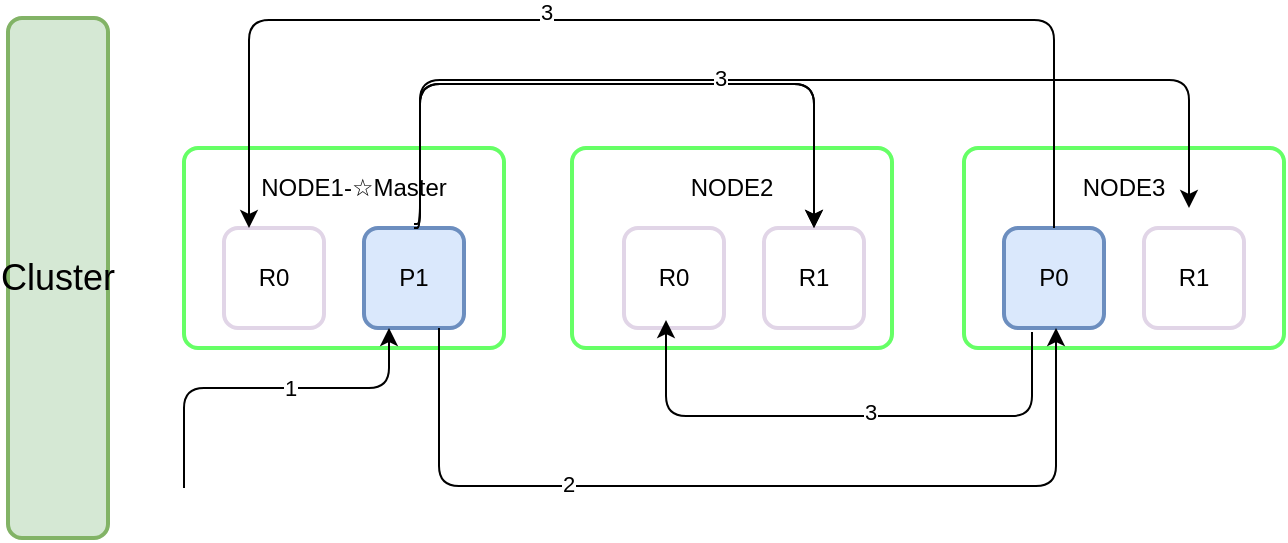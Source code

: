 <mxfile version="14.7.6" type="github">
  <diagram id="QjUY8rd6lTutOXnf1ftp" name="Page-1">
    <mxGraphModel dx="1038" dy="580" grid="0" gridSize="10" guides="1" tooltips="1" connect="1" arrows="1" fold="1" page="1" pageScale="1" pageWidth="827" pageHeight="1169" math="0" shadow="0">
      <root>
        <mxCell id="0" />
        <mxCell id="1" parent="0" />
        <mxCell id="_9kBscbex0TnuzICBj4Y-4" value="&lt;font style=&quot;font-size: 18px&quot;&gt;Cluster&lt;/font&gt;" style="rounded=1;whiteSpace=wrap;html=1;absoluteArcSize=1;arcSize=14;strokeWidth=2;fillColor=#d5e8d4;strokeColor=#82b366;" parent="1" vertex="1">
          <mxGeometry x="94" y="120" width="50" height="260" as="geometry" />
        </mxCell>
        <mxCell id="_9kBscbex0TnuzICBj4Y-5" value="" style="rounded=1;whiteSpace=wrap;html=1;absoluteArcSize=1;arcSize=14;strokeWidth=2;strokeColor=#66FF66;" parent="1" vertex="1">
          <mxGeometry x="182" y="185" width="160" height="100" as="geometry" />
        </mxCell>
        <mxCell id="_9kBscbex0TnuzICBj4Y-8" value="R0" style="rounded=1;whiteSpace=wrap;html=1;absoluteArcSize=1;arcSize=14;strokeWidth=2;strokeColor=#E1D5E7;" parent="1" vertex="1">
          <mxGeometry x="202" y="225" width="50" height="50" as="geometry" />
        </mxCell>
        <mxCell id="_9kBscbex0TnuzICBj4Y-9" value="" style="rounded=1;whiteSpace=wrap;html=1;absoluteArcSize=1;arcSize=14;strokeWidth=2;strokeColor=#66FF66;" parent="1" vertex="1">
          <mxGeometry x="376" y="185" width="160" height="100" as="geometry" />
        </mxCell>
        <mxCell id="_9kBscbex0TnuzICBj4Y-10" value="" style="rounded=1;whiteSpace=wrap;html=1;absoluteArcSize=1;arcSize=14;strokeWidth=2;strokeColor=#66FF66;" parent="1" vertex="1">
          <mxGeometry x="572" y="185" width="160" height="100" as="geometry" />
        </mxCell>
        <mxCell id="_9kBscbex0TnuzICBj4Y-12" value="P1" style="rounded=1;whiteSpace=wrap;html=1;absoluteArcSize=1;arcSize=14;strokeWidth=2;strokeColor=#6c8ebf;fillColor=#dae8fc;" parent="1" vertex="1">
          <mxGeometry x="272" y="225" width="50" height="50" as="geometry" />
        </mxCell>
        <mxCell id="_9kBscbex0TnuzICBj4Y-13" value="R0" style="rounded=1;whiteSpace=wrap;html=1;absoluteArcSize=1;arcSize=14;strokeWidth=2;strokeColor=#E1D5E7;" parent="1" vertex="1">
          <mxGeometry x="402" y="225" width="50" height="50" as="geometry" />
        </mxCell>
        <mxCell id="_9kBscbex0TnuzICBj4Y-14" value="R1" style="rounded=1;whiteSpace=wrap;html=1;absoluteArcSize=1;arcSize=14;strokeWidth=2;strokeColor=#E1D5E7;" parent="1" vertex="1">
          <mxGeometry x="472" y="225" width="50" height="50" as="geometry" />
        </mxCell>
        <mxCell id="_9kBscbex0TnuzICBj4Y-15" value="P0" style="rounded=1;whiteSpace=wrap;html=1;absoluteArcSize=1;arcSize=14;strokeWidth=2;strokeColor=#6c8ebf;fillColor=#dae8fc;" parent="1" vertex="1">
          <mxGeometry x="592" y="225" width="50" height="50" as="geometry" />
        </mxCell>
        <mxCell id="_9kBscbex0TnuzICBj4Y-16" value="R1" style="rounded=1;whiteSpace=wrap;html=1;absoluteArcSize=1;arcSize=14;strokeWidth=2;strokeColor=#E1D5E7;" parent="1" vertex="1">
          <mxGeometry x="662" y="225" width="50" height="50" as="geometry" />
        </mxCell>
        <mxCell id="_9kBscbex0TnuzICBj4Y-18" value="NODE1-☆Master" style="rounded=1;whiteSpace=wrap;html=1;absoluteArcSize=1;arcSize=14;strokeWidth=2;strokeColor=#FFFFFF;fillColor=none;" parent="1" vertex="1">
          <mxGeometry x="202" y="195" width="130" height="20" as="geometry" />
        </mxCell>
        <mxCell id="_9kBscbex0TnuzICBj4Y-20" value="NODE2" style="rounded=1;whiteSpace=wrap;html=1;absoluteArcSize=1;arcSize=14;strokeWidth=2;strokeColor=#FFFFFF;fillColor=none;" parent="1" vertex="1">
          <mxGeometry x="390.5" y="195" width="130" height="20" as="geometry" />
        </mxCell>
        <mxCell id="_9kBscbex0TnuzICBj4Y-21" value="NODE3" style="rounded=1;whiteSpace=wrap;html=1;absoluteArcSize=1;arcSize=14;strokeWidth=2;strokeColor=#FFFFFF;fillColor=none;" parent="1" vertex="1">
          <mxGeometry x="587" y="195" width="130" height="20" as="geometry" />
        </mxCell>
        <mxCell id="_9kBscbex0TnuzICBj4Y-26" value="1" style="edgeStyle=elbowEdgeStyle;elbow=vertical;endArrow=classic;html=1;entryX=0.25;entryY=1;entryDx=0;entryDy=0;strokeWidth=1;" parent="1" target="_9kBscbex0TnuzICBj4Y-12" edge="1">
          <mxGeometry x="0.128" width="50" height="50" relative="1" as="geometry">
            <mxPoint x="182" y="355" as="sourcePoint" />
            <mxPoint x="302" y="305" as="targetPoint" />
            <Array as="points">
              <mxPoint x="218" y="305" />
              <mxPoint x="282" y="305" />
            </Array>
            <mxPoint as="offset" />
          </mxGeometry>
        </mxCell>
        <mxCell id="_9kBscbex0TnuzICBj4Y-27" value="" style="edgeStyle=elbowEdgeStyle;elbow=vertical;endArrow=classic;html=1;exitX=0.75;exitY=1;exitDx=0;exitDy=0;" parent="1" source="_9kBscbex0TnuzICBj4Y-12" edge="1">
          <mxGeometry width="50" height="50" relative="1" as="geometry">
            <mxPoint x="326" y="315" as="sourcePoint" />
            <mxPoint x="618" y="275" as="targetPoint" />
            <Array as="points">
              <mxPoint x="503" y="354" />
              <mxPoint x="631" y="275" />
              <mxPoint x="388" y="294" />
              <mxPoint x="425" y="304" />
              <mxPoint x="435" y="314" />
              <mxPoint x="442" y="325" />
              <mxPoint x="582" y="335" />
            </Array>
          </mxGeometry>
        </mxCell>
        <mxCell id="_9kBscbex0TnuzICBj4Y-28" value="2" style="edgeLabel;html=1;align=center;verticalAlign=middle;resizable=0;points=[];" parent="_9kBscbex0TnuzICBj4Y-27" vertex="1" connectable="0">
          <mxGeometry x="-0.386" y="1" relative="1" as="geometry">
            <mxPoint as="offset" />
          </mxGeometry>
        </mxCell>
        <mxCell id="l-6FSXB0op8hdJJhcK3H-1" value="" style="edgeStyle=segmentEdgeStyle;endArrow=classic;html=1;strokeWidth=1;" edge="1" parent="1">
          <mxGeometry width="50" height="50" relative="1" as="geometry">
            <mxPoint x="606" y="277" as="sourcePoint" />
            <mxPoint x="423" y="271" as="targetPoint" />
            <Array as="points">
              <mxPoint x="606" y="319" />
              <mxPoint x="423" y="319" />
            </Array>
          </mxGeometry>
        </mxCell>
        <mxCell id="l-6FSXB0op8hdJJhcK3H-8" value="3" style="edgeLabel;html=1;align=center;verticalAlign=middle;resizable=0;points=[];" vertex="1" connectable="0" parent="l-6FSXB0op8hdJJhcK3H-1">
          <mxGeometry x="-0.097" y="-2" relative="1" as="geometry">
            <mxPoint as="offset" />
          </mxGeometry>
        </mxCell>
        <mxCell id="l-6FSXB0op8hdJJhcK3H-2" value="" style="edgeStyle=segmentEdgeStyle;endArrow=classic;html=1;strokeWidth=1;exitX=0.5;exitY=0;exitDx=0;exitDy=0;entryX=0.25;entryY=0;entryDx=0;entryDy=0;" edge="1" parent="1" source="_9kBscbex0TnuzICBj4Y-15" target="_9kBscbex0TnuzICBj4Y-8">
          <mxGeometry width="50" height="50" relative="1" as="geometry">
            <mxPoint x="585" y="132" as="sourcePoint" />
            <mxPoint x="635" y="82" as="targetPoint" />
            <Array as="points">
              <mxPoint x="617" y="121" />
              <mxPoint x="215" y="121" />
            </Array>
          </mxGeometry>
        </mxCell>
        <mxCell id="l-6FSXB0op8hdJJhcK3H-10" value="3" style="edgeLabel;html=1;align=center;verticalAlign=middle;resizable=0;points=[];" vertex="1" connectable="0" parent="l-6FSXB0op8hdJJhcK3H-2">
          <mxGeometry x="0.173" y="-4" relative="1" as="geometry">
            <mxPoint as="offset" />
          </mxGeometry>
        </mxCell>
        <mxCell id="l-6FSXB0op8hdJJhcK3H-3" value="" style="edgeStyle=segmentEdgeStyle;endArrow=classic;html=1;strokeWidth=1;exitX=0.5;exitY=0;exitDx=0;exitDy=0;entryX=0.5;entryY=0;entryDx=0;entryDy=0;" edge="1" parent="1" source="_9kBscbex0TnuzICBj4Y-12" target="_9kBscbex0TnuzICBj4Y-14">
          <mxGeometry width="50" height="50" relative="1" as="geometry">
            <mxPoint x="300" y="198" as="sourcePoint" />
            <mxPoint x="350" y="148" as="targetPoint" />
            <Array as="points">
              <mxPoint x="300" y="225" />
              <mxPoint x="300" y="153" />
              <mxPoint x="497" y="153" />
            </Array>
          </mxGeometry>
        </mxCell>
        <mxCell id="l-6FSXB0op8hdJJhcK3H-4" value="" style="edgeStyle=segmentEdgeStyle;endArrow=classic;html=1;strokeWidth=1;exitX=0.5;exitY=0;exitDx=0;exitDy=0;entryX=0.5;entryY=0;entryDx=0;entryDy=0;" edge="1" parent="1" source="_9kBscbex0TnuzICBj4Y-12" target="_9kBscbex0TnuzICBj4Y-14">
          <mxGeometry width="50" height="50" relative="1" as="geometry">
            <mxPoint x="297" y="225" as="sourcePoint" />
            <mxPoint x="497" y="225" as="targetPoint" />
            <Array as="points">
              <mxPoint x="300" y="225" />
              <mxPoint x="300" y="153" />
              <mxPoint x="497" y="153" />
            </Array>
          </mxGeometry>
        </mxCell>
        <mxCell id="l-6FSXB0op8hdJJhcK3H-6" value="" style="edgeStyle=segmentEdgeStyle;endArrow=classic;html=1;strokeWidth=1;exitX=0.5;exitY=0;exitDx=0;exitDy=0;entryX=0.75;entryY=1;entryDx=0;entryDy=0;" edge="1" parent="1" target="_9kBscbex0TnuzICBj4Y-21">
          <mxGeometry width="50" height="50" relative="1" as="geometry">
            <mxPoint x="297" y="223" as="sourcePoint" />
            <mxPoint x="683" y="151" as="targetPoint" />
            <Array as="points">
              <mxPoint x="300" y="223" />
              <mxPoint x="300" y="151" />
              <mxPoint x="685" y="151" />
            </Array>
          </mxGeometry>
        </mxCell>
        <mxCell id="l-6FSXB0op8hdJJhcK3H-9" value="3" style="edgeLabel;html=1;align=center;verticalAlign=middle;resizable=0;points=[];" vertex="1" connectable="0" parent="l-6FSXB0op8hdJJhcK3H-6">
          <mxGeometry x="-0.141" y="1" relative="1" as="geometry">
            <mxPoint as="offset" />
          </mxGeometry>
        </mxCell>
      </root>
    </mxGraphModel>
  </diagram>
</mxfile>
